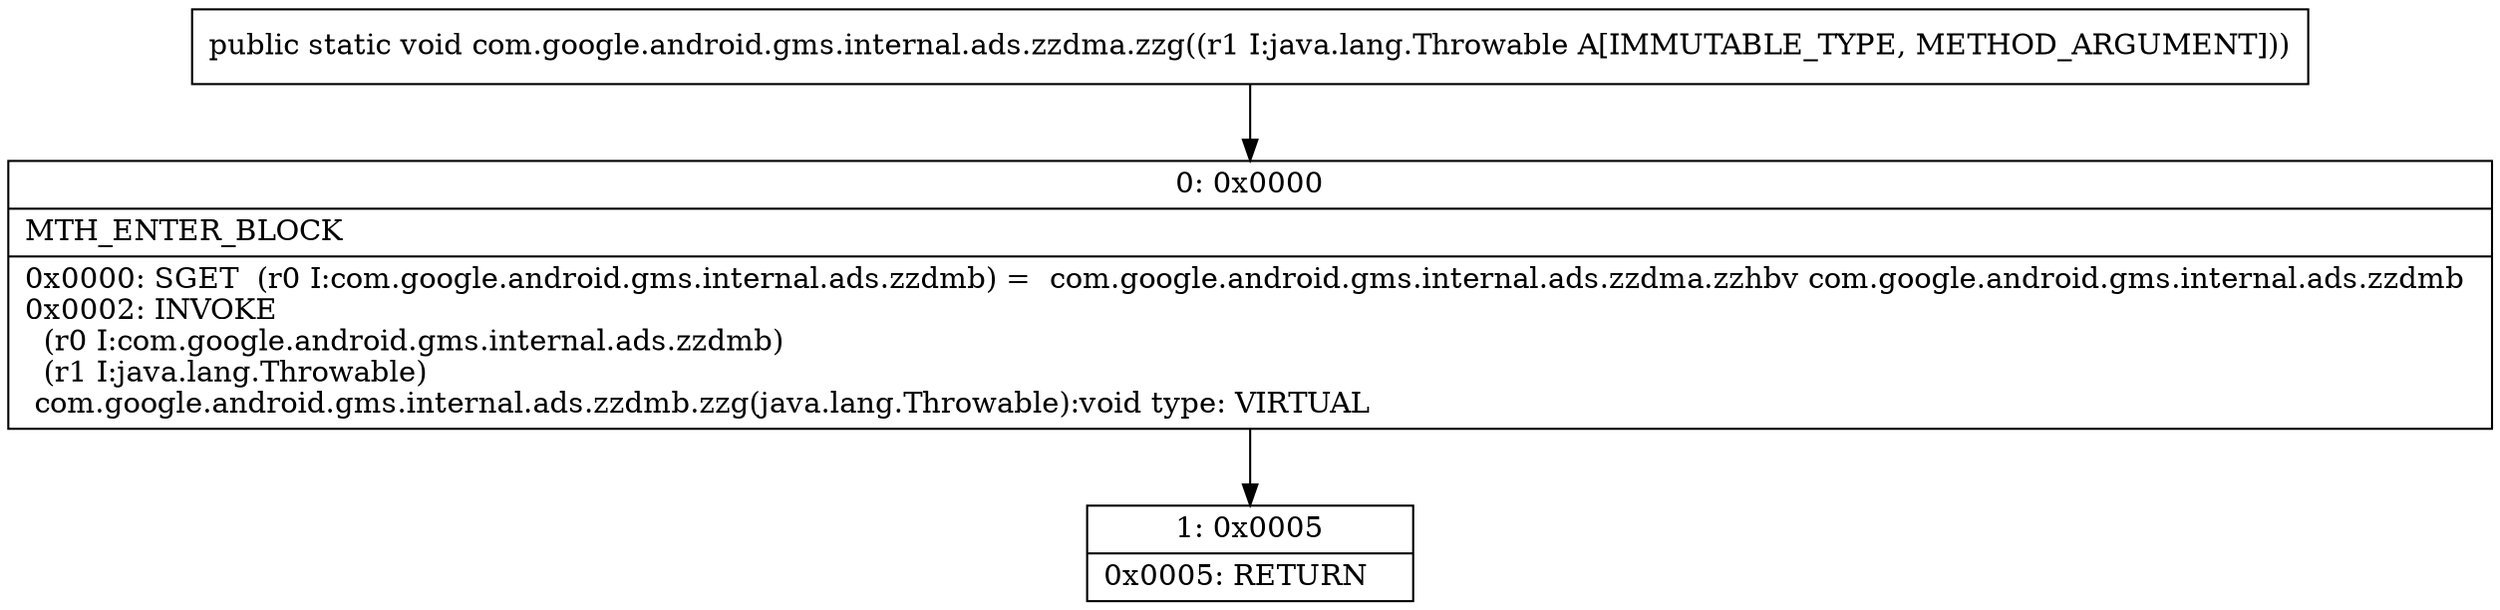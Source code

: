 digraph "CFG forcom.google.android.gms.internal.ads.zzdma.zzg(Ljava\/lang\/Throwable;)V" {
Node_0 [shape=record,label="{0\:\ 0x0000|MTH_ENTER_BLOCK\l|0x0000: SGET  (r0 I:com.google.android.gms.internal.ads.zzdmb) =  com.google.android.gms.internal.ads.zzdma.zzhbv com.google.android.gms.internal.ads.zzdmb \l0x0002: INVOKE  \l  (r0 I:com.google.android.gms.internal.ads.zzdmb)\l  (r1 I:java.lang.Throwable)\l com.google.android.gms.internal.ads.zzdmb.zzg(java.lang.Throwable):void type: VIRTUAL \l}"];
Node_1 [shape=record,label="{1\:\ 0x0005|0x0005: RETURN   \l}"];
MethodNode[shape=record,label="{public static void com.google.android.gms.internal.ads.zzdma.zzg((r1 I:java.lang.Throwable A[IMMUTABLE_TYPE, METHOD_ARGUMENT])) }"];
MethodNode -> Node_0;
Node_0 -> Node_1;
}

